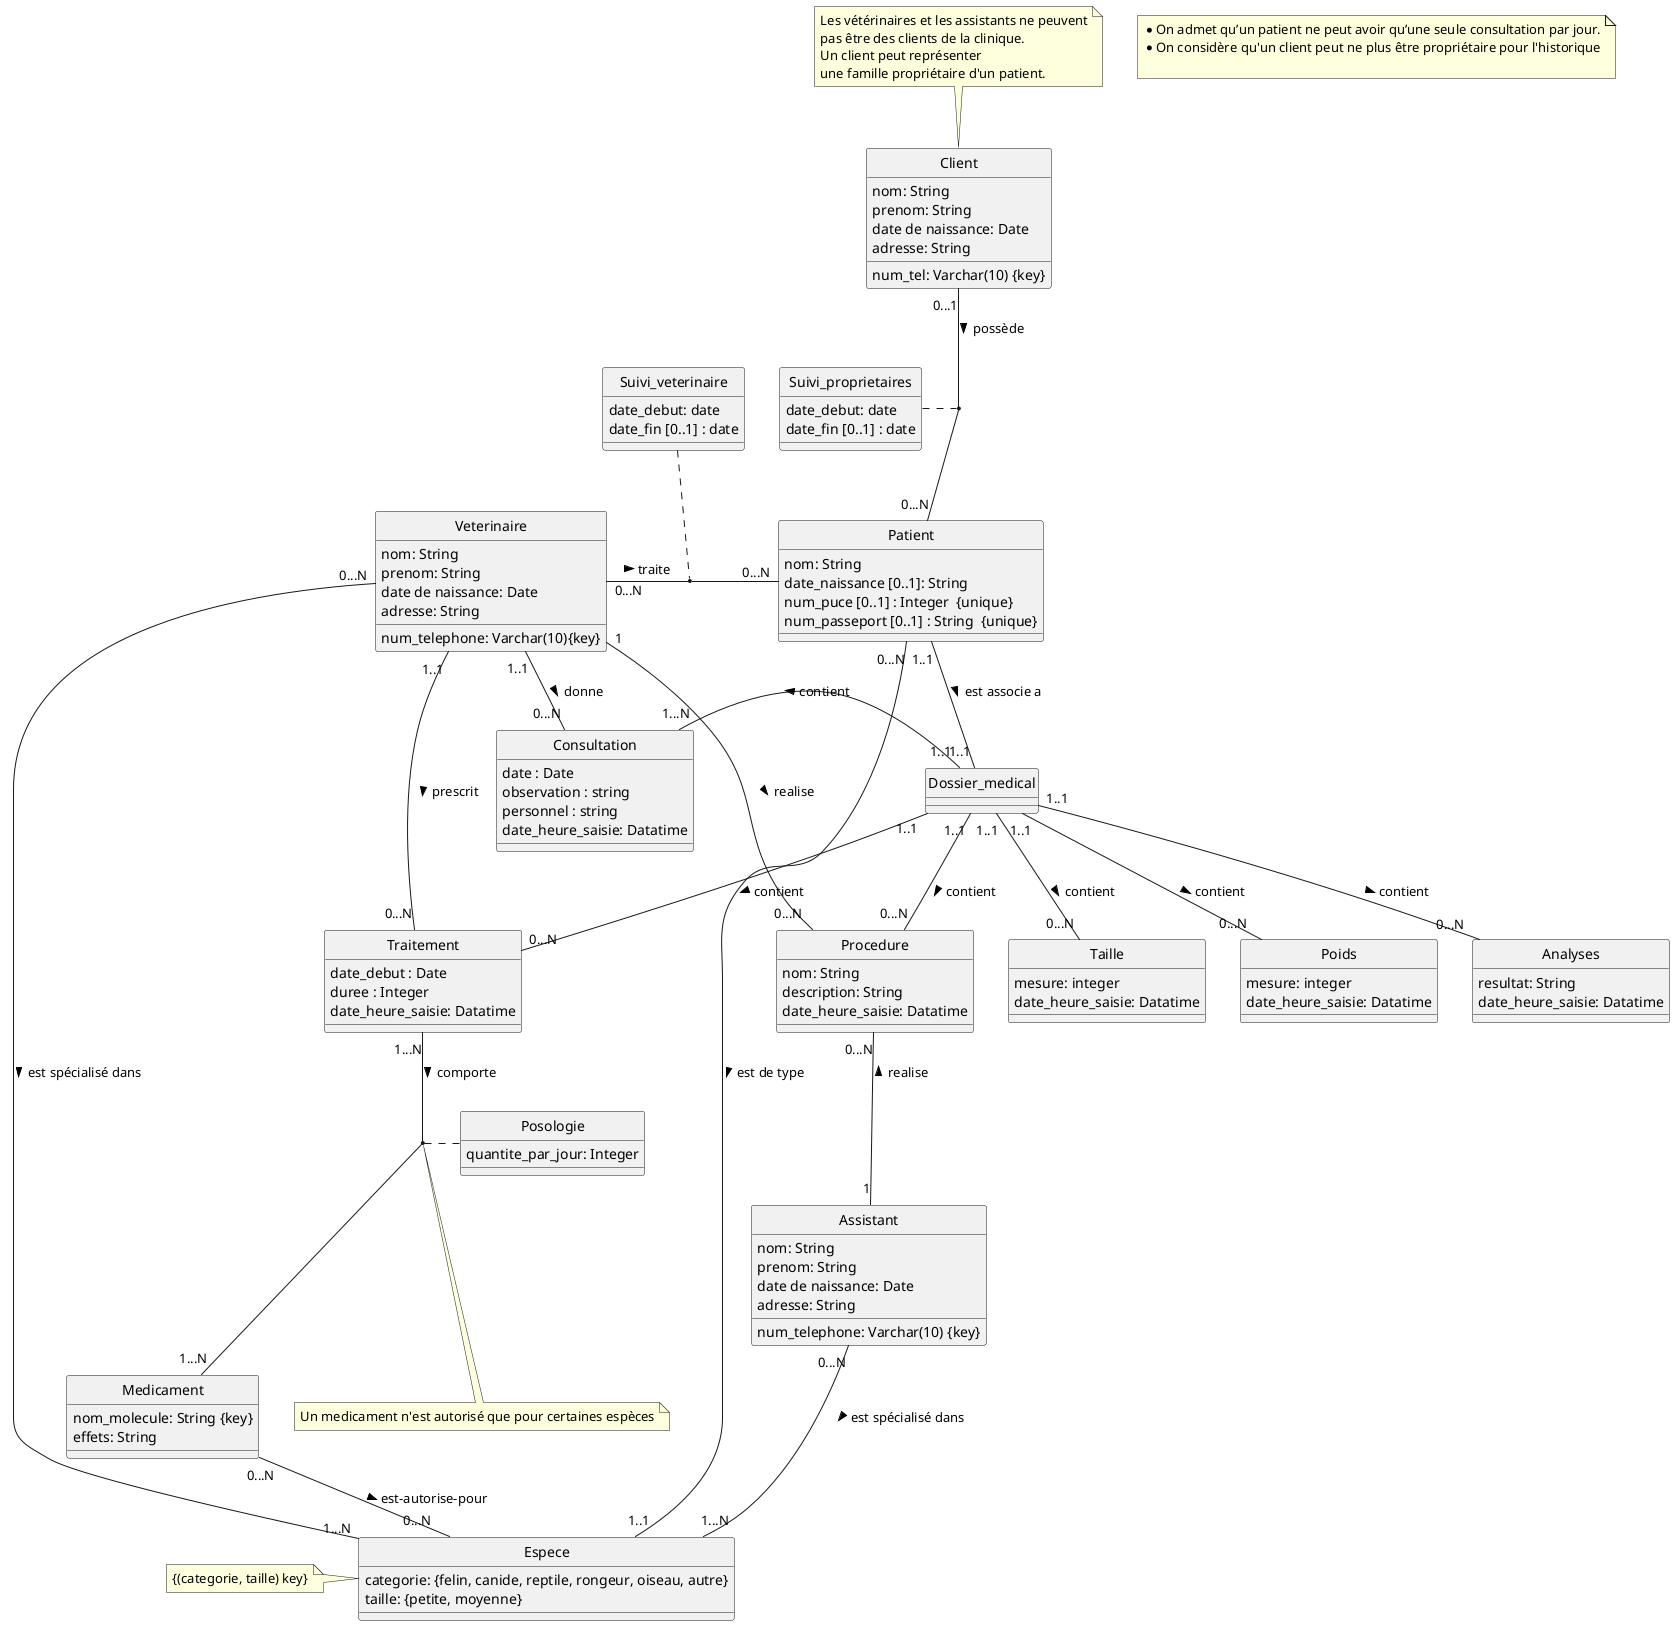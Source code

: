 @startuml
hide circle

note as N1
 * On admet qu’un patient ne peut avoir qu’une seule consultation par jour.
 * On considère qu'un client peut ne plus être propriétaire pour l'historique

end note

class Client {
	nom: String
	prenom: String
	date de naissance: Date
	adresse: String
	num_tel: Varchar(10) {key}
}
note top
Les vétérinaires et les assistants ne peuvent
pas être des clients de la clinique.
Un client peut représenter
une famille propriétaire d'un patient.
endnote

class Patient{
	nom: String
	date_naissance [0..1]: String
	num_puce [0..1] : Integer  {unique}
	num_passeport [0..1] : String  {unique}
}

class Dossier_medical {
}

class Espece{
	categorie: {felin, canide, reptile, rongeur, oiseau, autre}
	taille: {petite, moyenne}
}
Note left : {(categorie, taille) key}

class Veterinaire {
	nom: String
	prenom: String
	date de naissance: Date
	adresse: String
	num_telephone: Varchar(10){key}
}

class Consultation{
	date : Date
	observation : string
	personnel : string
  	date_heure_saisie: Datatime
}

class Suivi_proprietaires {
	date_debut: date
	date_fin [0..1] : date
}

class Suivi_veterinaire {
	date_debut: date
	date_fin [0..1] : date
}

class Taille{
	mesure: integer
	date_heure_saisie: Datatime
}

class Poids {
	mesure: integer
	date_heure_saisie: Datatime
}

class Analyses {
	resultat: String
	date_heure_saisie: Datatime
}

class Procedure {
	nom: String
	description: String
	date_heure_saisie: Datatime
}

class Traitement {
	date_debut : Date
	duree : Integer
	date_heure_saisie: Datatime
}

class Medicament {
	nom_molecule: String {key}
	effets: String
}

class Posologie {
	quantite_par_jour: Integer
}

class Assistant {
	nom: String
	prenom: String
	date de naissance: Date
	adresse: String
	num_telephone: Varchar(10) {key}
}

Veterinaire “0...N” - “0...N” Patient : traite >
Suivi_veterinaire .. (Patient, Veterinaire)
Client “0...1” -- “0...N” Patient : possède >
Suivi_proprietaires .. (Patient, Client)
Patient “1..1” -- “1..1” Dossier_medical: est associe a >

Consultation “1...N” - “1..1” Dossier_medical: < contient
Dossier_medical “1..1” -- “0...N” Traitement : contient >
Dossier_medical “1..1” -- “0...N” Poids: contient >
Dossier_medical “1..1” -- “0...N” Taille: contient >
Dossier_medical “1..1” -- “0...N” Procedure : contient >
Dossier_medical “1..1” -- “0...N” Analyses: contient >

Patient “0...N” - “1..1” Espece: est de type >

Traitement “1...N” -- “1...N” Medicament: comporte >
(Traitement, Medicament) .. Posologie
Medicament “0...N” -- “0...N” Espece: est-autorise-pour >
note bottom
Un medicament n'est autorisé que pour certaines espèces
endnote

Veterinaire “0...N” - “1...N” Espece: est spécialisé dans >
Veterinaire “1..1” - “0...N” Traitement: prescrit >
Veterinaire “1..1” -- “0...N” Consultation: donne >
Assistant “0...N” - “1...N” Espece: est spécialisé dans >
Veterinaire “1” - “0...N” Procedure: realise >
Procedure “0...N” -- “1” Assistant  : < realise

@enduml


